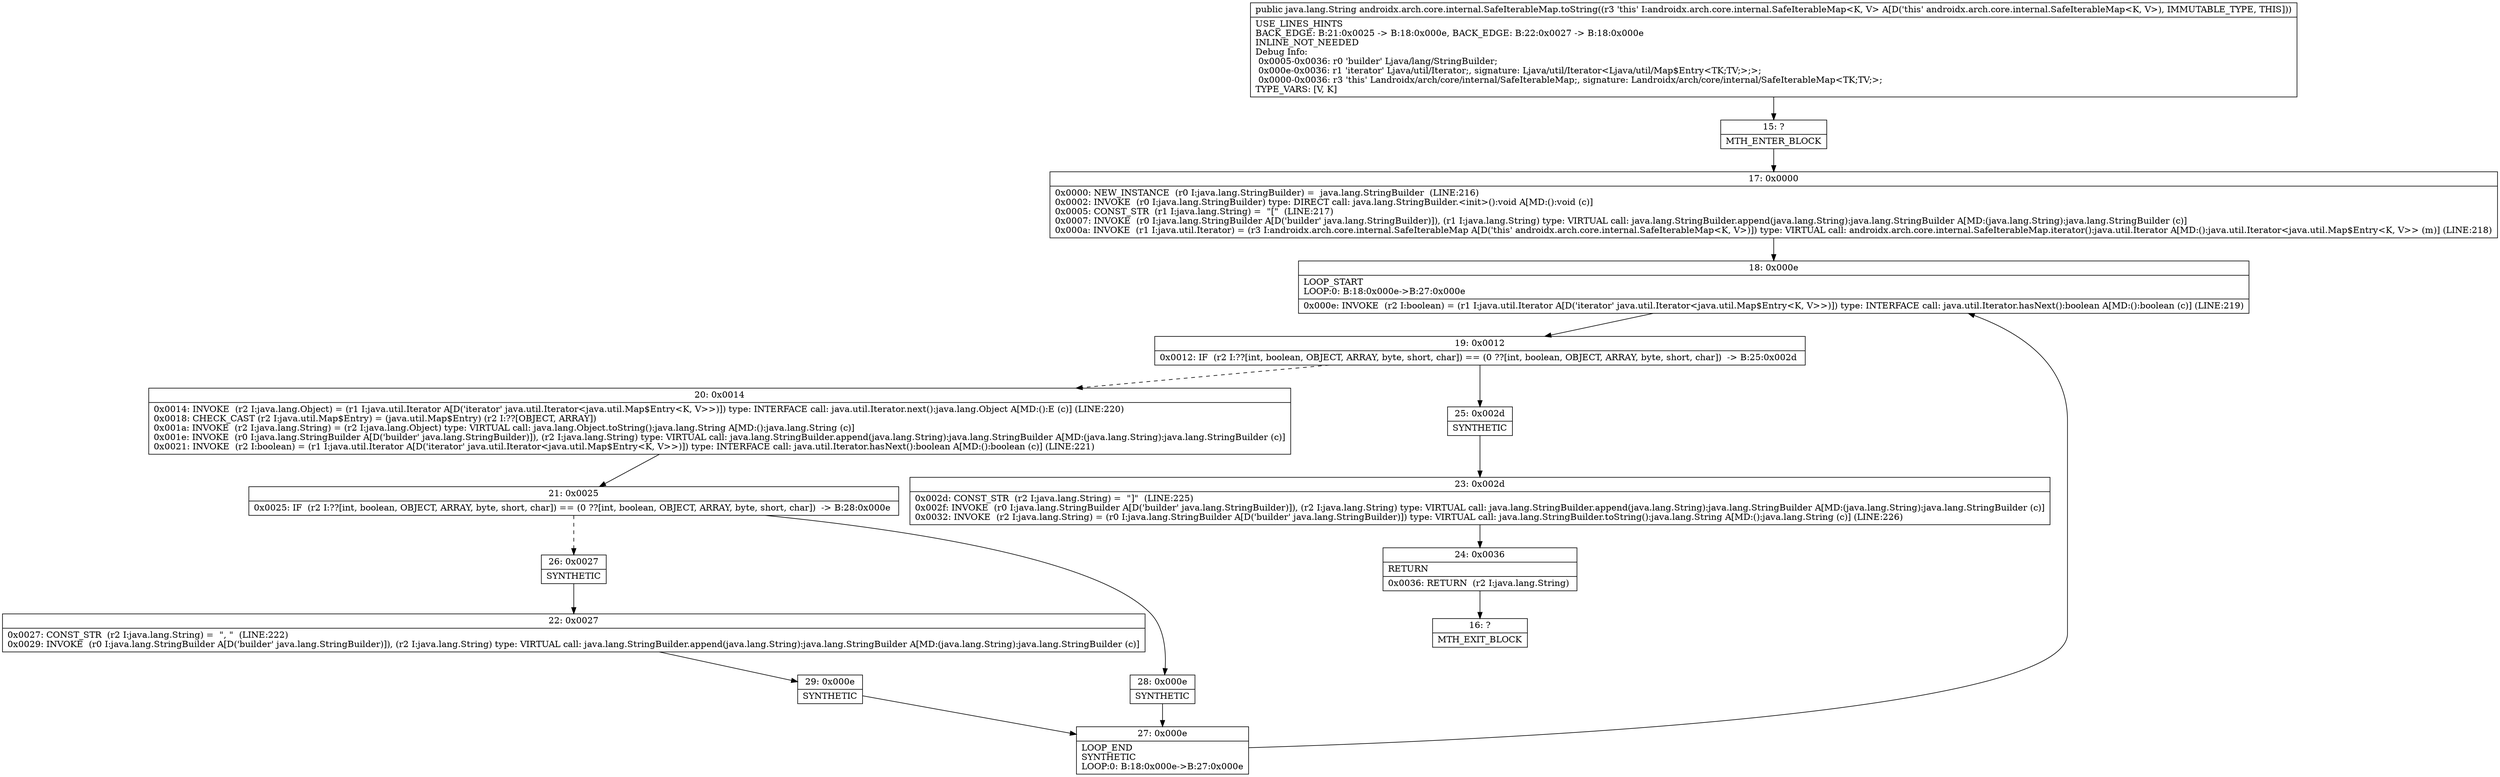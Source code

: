 digraph "CFG forandroidx.arch.core.internal.SafeIterableMap.toString()Ljava\/lang\/String;" {
Node_15 [shape=record,label="{15\:\ ?|MTH_ENTER_BLOCK\l}"];
Node_17 [shape=record,label="{17\:\ 0x0000|0x0000: NEW_INSTANCE  (r0 I:java.lang.StringBuilder) =  java.lang.StringBuilder  (LINE:216)\l0x0002: INVOKE  (r0 I:java.lang.StringBuilder) type: DIRECT call: java.lang.StringBuilder.\<init\>():void A[MD:():void (c)]\l0x0005: CONST_STR  (r1 I:java.lang.String) =  \"[\"  (LINE:217)\l0x0007: INVOKE  (r0 I:java.lang.StringBuilder A[D('builder' java.lang.StringBuilder)]), (r1 I:java.lang.String) type: VIRTUAL call: java.lang.StringBuilder.append(java.lang.String):java.lang.StringBuilder A[MD:(java.lang.String):java.lang.StringBuilder (c)]\l0x000a: INVOKE  (r1 I:java.util.Iterator) = (r3 I:androidx.arch.core.internal.SafeIterableMap A[D('this' androidx.arch.core.internal.SafeIterableMap\<K, V\>)]) type: VIRTUAL call: androidx.arch.core.internal.SafeIterableMap.iterator():java.util.Iterator A[MD:():java.util.Iterator\<java.util.Map$Entry\<K, V\>\> (m)] (LINE:218)\l}"];
Node_18 [shape=record,label="{18\:\ 0x000e|LOOP_START\lLOOP:0: B:18:0x000e\-\>B:27:0x000e\l|0x000e: INVOKE  (r2 I:boolean) = (r1 I:java.util.Iterator A[D('iterator' java.util.Iterator\<java.util.Map$Entry\<K, V\>\>)]) type: INTERFACE call: java.util.Iterator.hasNext():boolean A[MD:():boolean (c)] (LINE:219)\l}"];
Node_19 [shape=record,label="{19\:\ 0x0012|0x0012: IF  (r2 I:??[int, boolean, OBJECT, ARRAY, byte, short, char]) == (0 ??[int, boolean, OBJECT, ARRAY, byte, short, char])  \-\> B:25:0x002d \l}"];
Node_20 [shape=record,label="{20\:\ 0x0014|0x0014: INVOKE  (r2 I:java.lang.Object) = (r1 I:java.util.Iterator A[D('iterator' java.util.Iterator\<java.util.Map$Entry\<K, V\>\>)]) type: INTERFACE call: java.util.Iterator.next():java.lang.Object A[MD:():E (c)] (LINE:220)\l0x0018: CHECK_CAST (r2 I:java.util.Map$Entry) = (java.util.Map$Entry) (r2 I:??[OBJECT, ARRAY]) \l0x001a: INVOKE  (r2 I:java.lang.String) = (r2 I:java.lang.Object) type: VIRTUAL call: java.lang.Object.toString():java.lang.String A[MD:():java.lang.String (c)]\l0x001e: INVOKE  (r0 I:java.lang.StringBuilder A[D('builder' java.lang.StringBuilder)]), (r2 I:java.lang.String) type: VIRTUAL call: java.lang.StringBuilder.append(java.lang.String):java.lang.StringBuilder A[MD:(java.lang.String):java.lang.StringBuilder (c)]\l0x0021: INVOKE  (r2 I:boolean) = (r1 I:java.util.Iterator A[D('iterator' java.util.Iterator\<java.util.Map$Entry\<K, V\>\>)]) type: INTERFACE call: java.util.Iterator.hasNext():boolean A[MD:():boolean (c)] (LINE:221)\l}"];
Node_21 [shape=record,label="{21\:\ 0x0025|0x0025: IF  (r2 I:??[int, boolean, OBJECT, ARRAY, byte, short, char]) == (0 ??[int, boolean, OBJECT, ARRAY, byte, short, char])  \-\> B:28:0x000e \l}"];
Node_26 [shape=record,label="{26\:\ 0x0027|SYNTHETIC\l}"];
Node_22 [shape=record,label="{22\:\ 0x0027|0x0027: CONST_STR  (r2 I:java.lang.String) =  \", \"  (LINE:222)\l0x0029: INVOKE  (r0 I:java.lang.StringBuilder A[D('builder' java.lang.StringBuilder)]), (r2 I:java.lang.String) type: VIRTUAL call: java.lang.StringBuilder.append(java.lang.String):java.lang.StringBuilder A[MD:(java.lang.String):java.lang.StringBuilder (c)]\l}"];
Node_29 [shape=record,label="{29\:\ 0x000e|SYNTHETIC\l}"];
Node_27 [shape=record,label="{27\:\ 0x000e|LOOP_END\lSYNTHETIC\lLOOP:0: B:18:0x000e\-\>B:27:0x000e\l}"];
Node_28 [shape=record,label="{28\:\ 0x000e|SYNTHETIC\l}"];
Node_25 [shape=record,label="{25\:\ 0x002d|SYNTHETIC\l}"];
Node_23 [shape=record,label="{23\:\ 0x002d|0x002d: CONST_STR  (r2 I:java.lang.String) =  \"]\"  (LINE:225)\l0x002f: INVOKE  (r0 I:java.lang.StringBuilder A[D('builder' java.lang.StringBuilder)]), (r2 I:java.lang.String) type: VIRTUAL call: java.lang.StringBuilder.append(java.lang.String):java.lang.StringBuilder A[MD:(java.lang.String):java.lang.StringBuilder (c)]\l0x0032: INVOKE  (r2 I:java.lang.String) = (r0 I:java.lang.StringBuilder A[D('builder' java.lang.StringBuilder)]) type: VIRTUAL call: java.lang.StringBuilder.toString():java.lang.String A[MD:():java.lang.String (c)] (LINE:226)\l}"];
Node_24 [shape=record,label="{24\:\ 0x0036|RETURN\l|0x0036: RETURN  (r2 I:java.lang.String) \l}"];
Node_16 [shape=record,label="{16\:\ ?|MTH_EXIT_BLOCK\l}"];
MethodNode[shape=record,label="{public java.lang.String androidx.arch.core.internal.SafeIterableMap.toString((r3 'this' I:androidx.arch.core.internal.SafeIterableMap\<K, V\> A[D('this' androidx.arch.core.internal.SafeIterableMap\<K, V\>), IMMUTABLE_TYPE, THIS]))  | USE_LINES_HINTS\lBACK_EDGE: B:21:0x0025 \-\> B:18:0x000e, BACK_EDGE: B:22:0x0027 \-\> B:18:0x000e\lINLINE_NOT_NEEDED\lDebug Info:\l  0x0005\-0x0036: r0 'builder' Ljava\/lang\/StringBuilder;\l  0x000e\-0x0036: r1 'iterator' Ljava\/util\/Iterator;, signature: Ljava\/util\/Iterator\<Ljava\/util\/Map$Entry\<TK;TV;\>;\>;\l  0x0000\-0x0036: r3 'this' Landroidx\/arch\/core\/internal\/SafeIterableMap;, signature: Landroidx\/arch\/core\/internal\/SafeIterableMap\<TK;TV;\>;\lTYPE_VARS: [V, K]\l}"];
MethodNode -> Node_15;Node_15 -> Node_17;
Node_17 -> Node_18;
Node_18 -> Node_19;
Node_19 -> Node_20[style=dashed];
Node_19 -> Node_25;
Node_20 -> Node_21;
Node_21 -> Node_26[style=dashed];
Node_21 -> Node_28;
Node_26 -> Node_22;
Node_22 -> Node_29;
Node_29 -> Node_27;
Node_27 -> Node_18;
Node_28 -> Node_27;
Node_25 -> Node_23;
Node_23 -> Node_24;
Node_24 -> Node_16;
}

